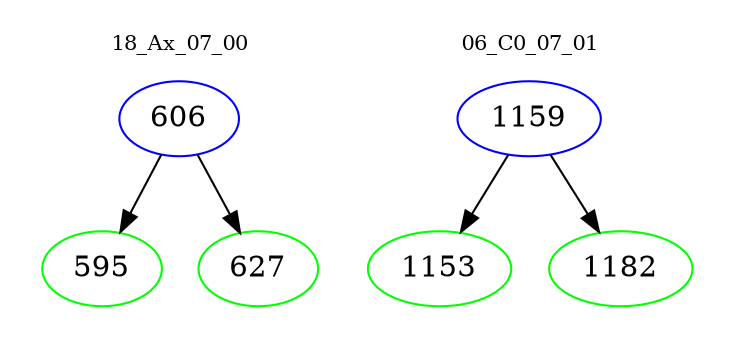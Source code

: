 digraph{
subgraph cluster_0 {
color = white
label = "18_Ax_07_00";
fontsize=10;
T0_606 [label="606", color="blue"]
T0_606 -> T0_595 [color="black"]
T0_595 [label="595", color="green"]
T0_606 -> T0_627 [color="black"]
T0_627 [label="627", color="green"]
}
subgraph cluster_1 {
color = white
label = "06_C0_07_01";
fontsize=10;
T1_1159 [label="1159", color="blue"]
T1_1159 -> T1_1153 [color="black"]
T1_1153 [label="1153", color="green"]
T1_1159 -> T1_1182 [color="black"]
T1_1182 [label="1182", color="green"]
}
}
